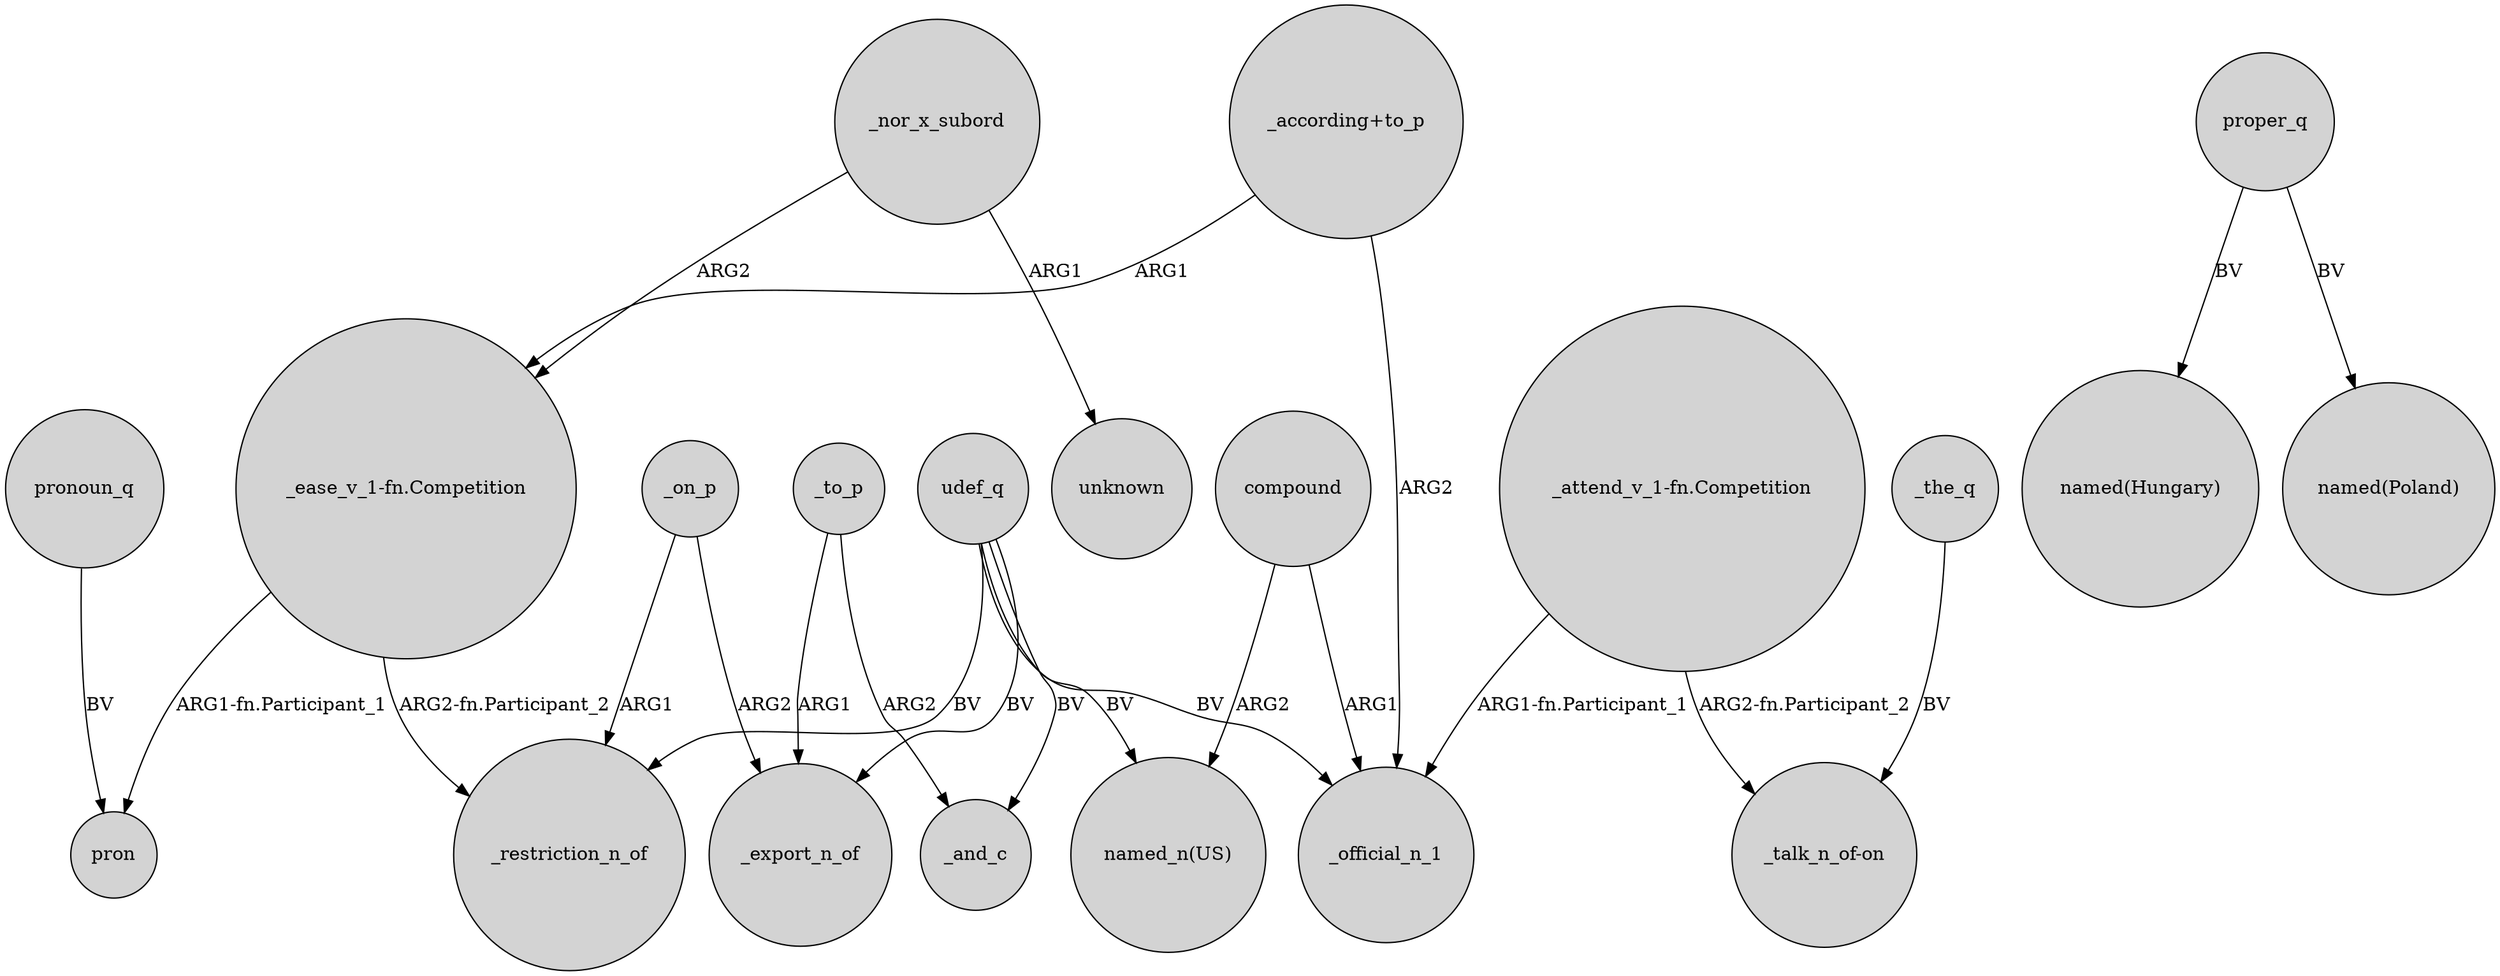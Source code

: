 digraph {
	node [shape=circle style=filled]
	_on_p -> _export_n_of [label=ARG2]
	"_according+to_p" -> "_ease_v_1-fn.Competition" [label=ARG1]
	"_attend_v_1-fn.Competition" -> _official_n_1 [label="ARG1-fn.Participant_1"]
	"_according+to_p" -> _official_n_1 [label=ARG2]
	proper_q -> "named(Hungary)" [label=BV]
	"_attend_v_1-fn.Competition" -> "_talk_n_of-on" [label="ARG2-fn.Participant_2"]
	udef_q -> _export_n_of [label=BV]
	udef_q -> _restriction_n_of [label=BV]
	udef_q -> _and_c [label=BV]
	_on_p -> _restriction_n_of [label=ARG1]
	pronoun_q -> pron [label=BV]
	_to_p -> _and_c [label=ARG2]
	_the_q -> "_talk_n_of-on" [label=BV]
	_nor_x_subord -> unknown [label=ARG1]
	compound -> _official_n_1 [label=ARG1]
	"_ease_v_1-fn.Competition" -> _restriction_n_of [label="ARG2-fn.Participant_2"]
	_nor_x_subord -> "_ease_v_1-fn.Competition" [label=ARG2]
	"_ease_v_1-fn.Competition" -> pron [label="ARG1-fn.Participant_1"]
	udef_q -> _official_n_1 [label=BV]
	compound -> "named_n(US)" [label=ARG2]
	udef_q -> "named_n(US)" [label=BV]
	_to_p -> _export_n_of [label=ARG1]
	proper_q -> "named(Poland)" [label=BV]
}
